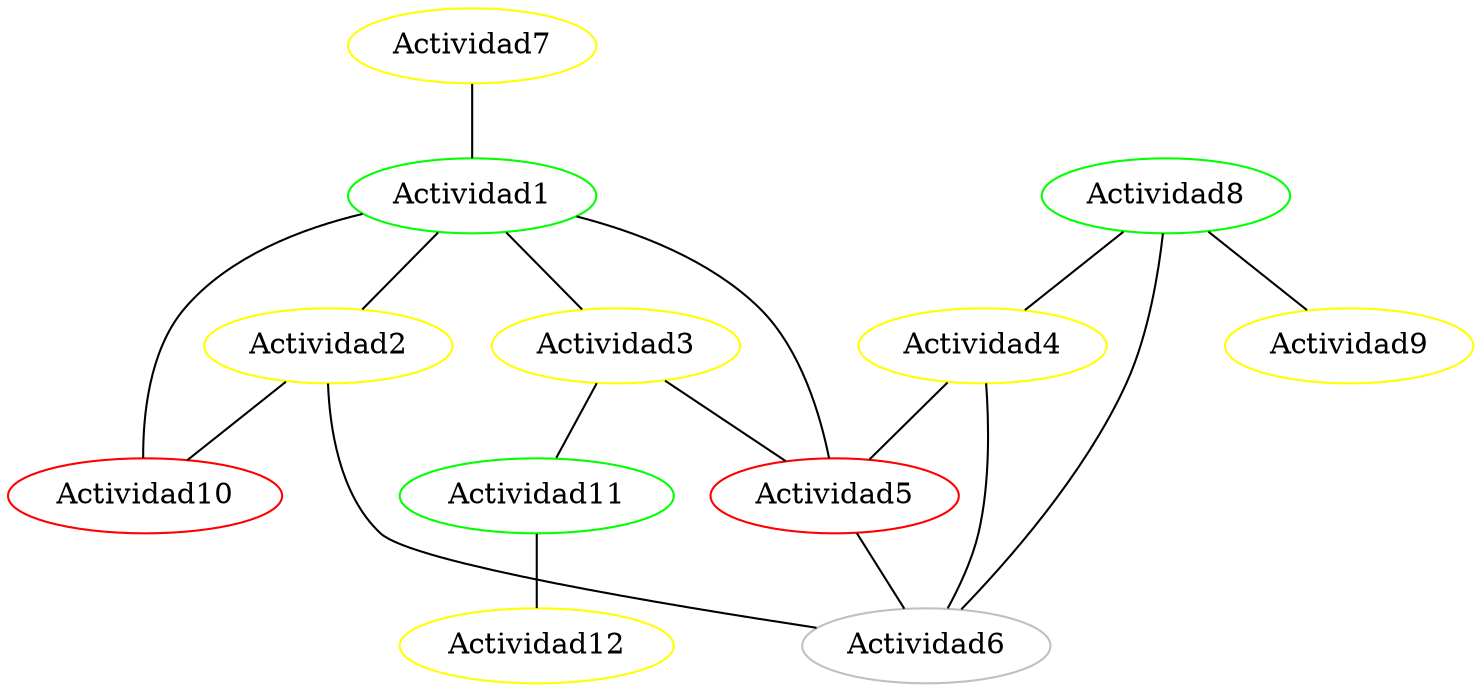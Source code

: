 strict graph G {
  1 [ color="green" label="Actividad1" ];
  2 [ color="yellow" label="Actividad2" ];
  3 [ color="red" label="Actividad10" ];
  4 [ color="yellow" label="Actividad3" ];
  5 [ color="red" label="Actividad5" ];
  6 [ color="green" label="Actividad8" ];
  7 [ color="yellow" label="Actividad4" ];
  8 [ color="gray" label="Actividad6" ];
  9 [ color="yellow" label="Actividad9" ];
  10 [ color="yellow" label="Actividad7" ];
  11 [ color="green" label="Actividad11" ];
  12 [ color="yellow" label="Actividad12" ];
  1 -- 2 [ style="solid" ];
  1 -- 3 [ style="solid" ];
  2 -- 3 [ style="solid" ];
  1 -- 4 [ style="solid" ];
  1 -- 5 [ style="solid" ];
  4 -- 5 [ style="solid" ];
  6 -- 7 [ style="solid" ];
  6 -- 8 [ style="solid" ];
  7 -- 8 [ style="solid" ];
  7 -- 5 [ style="solid" ];
  5 -- 8 [ style="solid" ];
  6 -- 9 [ style="solid" ];
  10 -- 1 [ style="solid" ];
  4 -- 11 [ style="solid" ];
  2 -- 8 [ style="solid" ];
  11 -- 12 [ style="solid" ];
}
